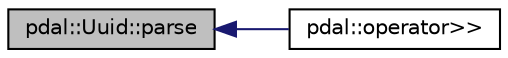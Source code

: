 digraph "pdal::Uuid::parse"
{
  edge [fontname="Helvetica",fontsize="10",labelfontname="Helvetica",labelfontsize="10"];
  node [fontname="Helvetica",fontsize="10",shape=record];
  rankdir="LR";
  Node1 [label="pdal::Uuid::parse",height=0.2,width=0.4,color="black", fillcolor="grey75", style="filled", fontcolor="black"];
  Node1 -> Node2 [dir="back",color="midnightblue",fontsize="10",style="solid",fontname="Helvetica"];
  Node2 [label="pdal::operator\>\>",height=0.2,width=0.4,color="black", fillcolor="white", style="filled",URL="$namespacepdal.html#acd42dd4798263766492c0223e00ae17b"];
}
